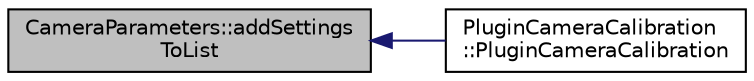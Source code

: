 digraph "CameraParameters::addSettingsToList"
{
 // INTERACTIVE_SVG=YES
  edge [fontname="Helvetica",fontsize="10",labelfontname="Helvetica",labelfontsize="10"];
  node [fontname="Helvetica",fontsize="10",shape=record];
  rankdir="LR";
  Node1 [label="CameraParameters::addSettings\lToList",height=0.2,width=0.4,color="black", fillcolor="grey75", style="filled", fontcolor="black"];
  Node1 -> Node2 [dir="back",color="midnightblue",fontsize="10",style="solid",fontname="Helvetica"];
  Node2 [label="PluginCameraCalibration\l::PluginCameraCalibration",height=0.2,width=0.4,color="black", fillcolor="white", style="filled",URL="$d7/de5/class_plugin_camera_calibration.html#a214e869d08848da858b5dcf8f8ae1bab"];
}
